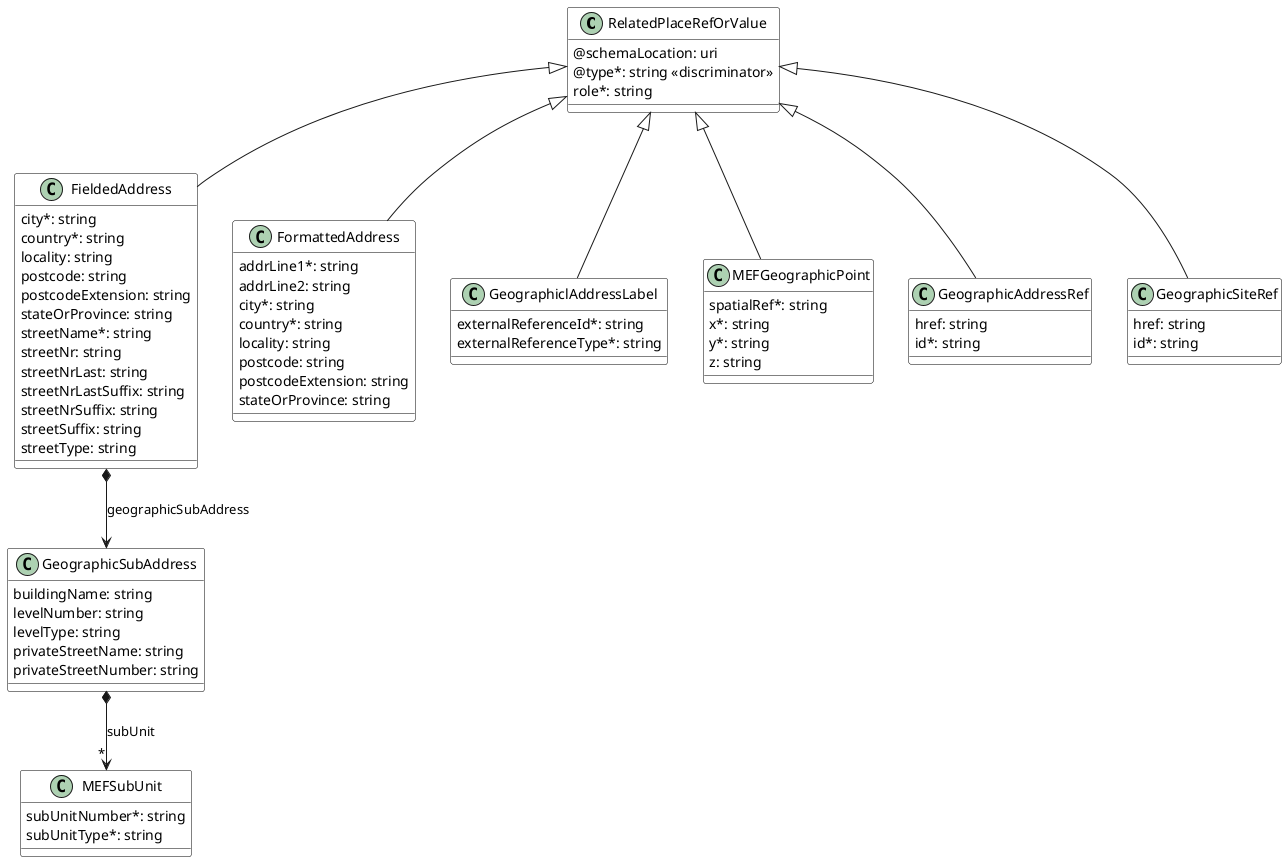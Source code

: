 @startuml

skinparam {
    ClassBackgroundColor White
    ClassBorderColor Black
}

class RelatedPlaceRefOrValue {

    @schemaLocation: uri
    @type*: string <<discriminator>>
    role*: string
}

class FieldedAddress {

    city*: string
    country*: string
    locality: string
    postcode: string
    postcodeExtension: string
    stateOrProvince: string
    streetName*: string
    streetNr: string
    streetNrLast: string
    streetNrLastSuffix: string
    streetNrSuffix: string
    streetSuffix: string
    streetType: string
}
RelatedPlaceRefOrValue <|-- FieldedAddress

FieldedAddress *--> GeographicSubAddress : geographicSubAddress


class FormattedAddress {

    addrLine1*: string
    addrLine2: string
    city*: string
    country*: string
    locality: string
    postcode: string
    postcodeExtension: string
    stateOrProvince: string
}
RelatedPlaceRefOrValue <|-- FormattedAddress



class GeographicSubAddress {

    buildingName: string
    levelNumber: string
    levelType: string
    privateStreetName: string
    privateStreetNumber: string
}

GeographicSubAddress *-->"*" MEFSubUnit : subUnit


class GeographiclAddressLabel {

    externalReferenceId*: string
    externalReferenceType*: string
}
RelatedPlaceRefOrValue <|-- GeographiclAddressLabel


class MEFGeographicPoint {

    spatialRef*: string 
    x*: string 
    y*: string 
    z: string 
}
RelatedPlaceRefOrValue <|-- MEFGeographicPoint


class MEFSubUnit {

    subUnitNumber*: string
    subUnitType*: string
}



class GeographicAddressRef  {

    href: string 
    id*: string 
}
RelatedPlaceRefOrValue <|-- GeographicAddressRef 

class GeographicSiteRef  {

    href: string 
    id*: string 
}
RelatedPlaceRefOrValue <|-- GeographicSiteRef 


@enduml
